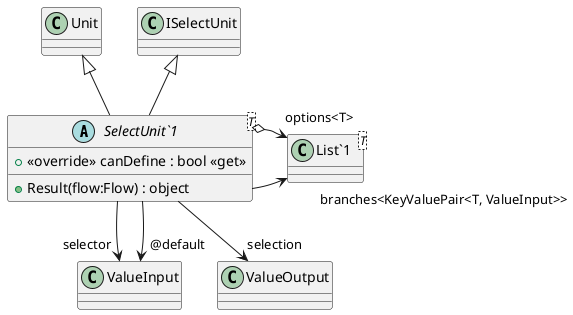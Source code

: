 @startuml
abstract class "SelectUnit`1"<T> {
    + <<override>> canDefine : bool <<get>>
    + Result(flow:Flow) : object
}
class "List`1"<T> {
}
Unit <|-- "SelectUnit`1"
ISelectUnit <|-- "SelectUnit`1"
"SelectUnit`1" --> "branches<KeyValuePair<T, ValueInput>>" "List`1"
"SelectUnit`1" o-> "options<T>" "List`1"
"SelectUnit`1" --> "selector" ValueInput
"SelectUnit`1" --> "@default" ValueInput
"SelectUnit`1" --> "selection" ValueOutput
@enduml
